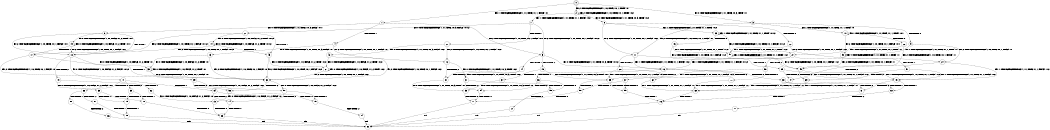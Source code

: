 digraph BCG {
size = "7, 10.5";
center = TRUE;
node [shape = circle];
0 [peripheries = 2];
0 -> 1 [label = "EX !1 !ATOMIC_EXCH_BRANCH (1, +1, TRUE, +1, 1, FALSE) !:0:"];
0 -> 2 [label = "EX !2 !ATOMIC_EXCH_BRANCH (1, +0, TRUE, +0, 1, TRUE) !:0:"];
0 -> 3 [label = "EX !0 !ATOMIC_EXCH_BRANCH (1, +1, TRUE, +0, 3, TRUE) !:0:"];
1 -> 4 [label = "TERMINATE !1"];
1 -> 5 [label = "EX !2 !ATOMIC_EXCH_BRANCH (1, +0, TRUE, +0, 1, FALSE) !:0:1:"];
1 -> 6 [label = "EX !0 !ATOMIC_EXCH_BRANCH (1, +1, TRUE, +0, 3, FALSE) !:0:1:"];
2 -> 7 [label = "EX !1 !ATOMIC_EXCH_BRANCH (1, +1, TRUE, +1, 1, FALSE) !:0:2:"];
2 -> 8 [label = "EX !0 !ATOMIC_EXCH_BRANCH (1, +1, TRUE, +0, 3, TRUE) !:0:2:"];
2 -> 2 [label = "EX !2 !ATOMIC_EXCH_BRANCH (1, +0, TRUE, +0, 1, TRUE) !:0:2:"];
3 -> 9 [label = "TERMINATE !0"];
3 -> 10 [label = "EX !1 !ATOMIC_EXCH_BRANCH (1, +1, TRUE, +1, 1, TRUE) !:0:"];
3 -> 11 [label = "EX !2 !ATOMIC_EXCH_BRANCH (1, +0, TRUE, +0, 1, FALSE) !:0:"];
4 -> 12 [label = "EX !2 !ATOMIC_EXCH_BRANCH (1, +0, TRUE, +0, 1, FALSE) !:0:"];
4 -> 13 [label = "EX !0 !ATOMIC_EXCH_BRANCH (1, +1, TRUE, +0, 3, FALSE) !:0:"];
5 -> 14 [label = "TERMINATE !1"];
5 -> 15 [label = "TERMINATE !2"];
5 -> 16 [label = "EX !0 !ATOMIC_EXCH_BRANCH (1, +1, TRUE, +0, 3, TRUE) !:0:1:2:"];
6 -> 17 [label = "TERMINATE !1"];
6 -> 18 [label = "EX !2 !ATOMIC_EXCH_BRANCH (1, +0, TRUE, +0, 1, FALSE) !:0:1:"];
6 -> 19 [label = "EX !0 !ATOMIC_EXCH_BRANCH (1, +0, FALSE, +1, 2, TRUE) !:0:1:"];
7 -> 20 [label = "TERMINATE !1"];
7 -> 21 [label = "EX !0 !ATOMIC_EXCH_BRANCH (1, +1, TRUE, +0, 3, FALSE) !:0:1:2:"];
7 -> 5 [label = "EX !2 !ATOMIC_EXCH_BRANCH (1, +0, TRUE, +0, 1, FALSE) !:0:1:2:"];
8 -> 22 [label = "TERMINATE !0"];
8 -> 23 [label = "EX !1 !ATOMIC_EXCH_BRANCH (1, +1, TRUE, +1, 1, TRUE) !:0:2:"];
8 -> 11 [label = "EX !2 !ATOMIC_EXCH_BRANCH (1, +0, TRUE, +0, 1, FALSE) !:0:2:"];
9 -> 24 [label = "EX !2 !ATOMIC_EXCH_BRANCH (1, +0, TRUE, +0, 1, FALSE) !:1:"];
9 -> 25 [label = "EX !1 !ATOMIC_EXCH_BRANCH (1, +1, TRUE, +1, 1, TRUE) !:1:"];
10 -> 26 [label = "TERMINATE !0"];
10 -> 27 [label = "EX !2 !ATOMIC_EXCH_BRANCH (1, +0, TRUE, +0, 1, FALSE) !:0:1:"];
10 -> 10 [label = "EX !1 !ATOMIC_EXCH_BRANCH (1, +1, TRUE, +1, 1, TRUE) !:0:1:"];
11 -> 28 [label = "TERMINATE !2"];
11 -> 29 [label = "TERMINATE !0"];
11 -> 16 [label = "EX !1 !ATOMIC_EXCH_BRANCH (1, +1, TRUE, +1, 1, FALSE) !:0:2:"];
12 -> 30 [label = "TERMINATE !2"];
12 -> 31 [label = "EX !0 !ATOMIC_EXCH_BRANCH (1, +1, TRUE, +0, 3, TRUE) !:0:2:"];
13 -> 32 [label = "EX !2 !ATOMIC_EXCH_BRANCH (1, +0, TRUE, +0, 1, FALSE) !:0:"];
13 -> 33 [label = "EX !0 !ATOMIC_EXCH_BRANCH (1, +0, FALSE, +1, 2, TRUE) !:0:"];
14 -> 30 [label = "TERMINATE !2"];
14 -> 31 [label = "EX !0 !ATOMIC_EXCH_BRANCH (1, +1, TRUE, +0, 3, TRUE) !:0:2:"];
15 -> 34 [label = "TERMINATE !1"];
15 -> 35 [label = "EX !0 !ATOMIC_EXCH_BRANCH (1, +1, TRUE, +0, 3, TRUE) !:0:1:"];
16 -> 36 [label = "TERMINATE !1"];
16 -> 37 [label = "TERMINATE !2"];
16 -> 38 [label = "TERMINATE !0"];
17 -> 32 [label = "EX !2 !ATOMIC_EXCH_BRANCH (1, +0, TRUE, +0, 1, FALSE) !:0:"];
17 -> 33 [label = "EX !0 !ATOMIC_EXCH_BRANCH (1, +0, FALSE, +1, 2, TRUE) !:0:"];
18 -> 39 [label = "TERMINATE !1"];
18 -> 40 [label = "TERMINATE !2"];
18 -> 41 [label = "EX !0 !ATOMIC_EXCH_BRANCH (1, +0, FALSE, +1, 2, FALSE) !:0:1:2:"];
19 -> 17 [label = "TERMINATE !1"];
19 -> 18 [label = "EX !2 !ATOMIC_EXCH_BRANCH (1, +0, TRUE, +0, 1, FALSE) !:0:1:"];
19 -> 19 [label = "EX !0 !ATOMIC_EXCH_BRANCH (1, +0, FALSE, +1, 2, TRUE) !:0:1:"];
20 -> 42 [label = "EX !0 !ATOMIC_EXCH_BRANCH (1, +1, TRUE, +0, 3, FALSE) !:0:2:"];
20 -> 12 [label = "EX !2 !ATOMIC_EXCH_BRANCH (1, +0, TRUE, +0, 1, FALSE) !:0:2:"];
21 -> 43 [label = "TERMINATE !1"];
21 -> 18 [label = "EX !2 !ATOMIC_EXCH_BRANCH (1, +0, TRUE, +0, 1, FALSE) !:0:1:2:"];
21 -> 44 [label = "EX !0 !ATOMIC_EXCH_BRANCH (1, +0, FALSE, +1, 2, TRUE) !:0:1:2:"];
22 -> 45 [label = "EX !1 !ATOMIC_EXCH_BRANCH (1, +1, TRUE, +1, 1, TRUE) !:1:2:"];
22 -> 24 [label = "EX !2 !ATOMIC_EXCH_BRANCH (1, +0, TRUE, +0, 1, FALSE) !:1:2:"];
23 -> 46 [label = "TERMINATE !0"];
23 -> 27 [label = "EX !2 !ATOMIC_EXCH_BRANCH (1, +0, TRUE, +0, 1, FALSE) !:0:1:2:"];
23 -> 23 [label = "EX !1 !ATOMIC_EXCH_BRANCH (1, +1, TRUE, +1, 1, TRUE) !:0:1:2:"];
24 -> 47 [label = "TERMINATE !2"];
24 -> 48 [label = "EX !1 !ATOMIC_EXCH_BRANCH (1, +1, TRUE, +1, 1, FALSE) !:1:2:"];
25 -> 49 [label = "EX !2 !ATOMIC_EXCH_BRANCH (1, +0, TRUE, +0, 1, FALSE) !:1:"];
25 -> 25 [label = "EX !1 !ATOMIC_EXCH_BRANCH (1, +1, TRUE, +1, 1, TRUE) !:1:"];
26 -> 49 [label = "EX !2 !ATOMIC_EXCH_BRANCH (1, +0, TRUE, +0, 1, FALSE) !:1:"];
26 -> 25 [label = "EX !1 !ATOMIC_EXCH_BRANCH (1, +1, TRUE, +1, 1, TRUE) !:1:"];
27 -> 50 [label = "TERMINATE !2"];
27 -> 51 [label = "TERMINATE !0"];
27 -> 16 [label = "EX !1 !ATOMIC_EXCH_BRANCH (1, +1, TRUE, +1, 1, FALSE) !:0:1:2:"];
28 -> 52 [label = "TERMINATE !0"];
28 -> 35 [label = "EX !1 !ATOMIC_EXCH_BRANCH (1, +1, TRUE, +1, 1, FALSE) !:0:"];
29 -> 47 [label = "TERMINATE !2"];
29 -> 48 [label = "EX !1 !ATOMIC_EXCH_BRANCH (1, +1, TRUE, +1, 1, FALSE) !:1:2:"];
30 -> 53 [label = "EX !0 !ATOMIC_EXCH_BRANCH (1, +1, TRUE, +0, 3, TRUE) !:0:"];
31 -> 54 [label = "TERMINATE !2"];
31 -> 55 [label = "TERMINATE !0"];
32 -> 56 [label = "TERMINATE !2"];
32 -> 57 [label = "EX !0 !ATOMIC_EXCH_BRANCH (1, +0, FALSE, +1, 2, FALSE) !:0:2:"];
33 -> 32 [label = "EX !2 !ATOMIC_EXCH_BRANCH (1, +0, TRUE, +0, 1, FALSE) !:0:"];
33 -> 33 [label = "EX !0 !ATOMIC_EXCH_BRANCH (1, +0, FALSE, +1, 2, TRUE) !:0:"];
34 -> 53 [label = "EX !0 !ATOMIC_EXCH_BRANCH (1, +1, TRUE, +0, 3, TRUE) !:0:"];
35 -> 58 [label = "TERMINATE !1"];
35 -> 59 [label = "TERMINATE !0"];
36 -> 54 [label = "TERMINATE !2"];
36 -> 55 [label = "TERMINATE !0"];
37 -> 58 [label = "TERMINATE !1"];
37 -> 59 [label = "TERMINATE !0"];
38 -> 60 [label = "TERMINATE !1"];
38 -> 61 [label = "TERMINATE !2"];
39 -> 56 [label = "TERMINATE !2"];
39 -> 57 [label = "EX !0 !ATOMIC_EXCH_BRANCH (1, +0, FALSE, +1, 2, FALSE) !:0:2:"];
40 -> 62 [label = "TERMINATE !1"];
40 -> 63 [label = "EX !0 !ATOMIC_EXCH_BRANCH (1, +0, FALSE, +1, 2, FALSE) !:0:1:"];
41 -> 64 [label = "TERMINATE !1"];
41 -> 65 [label = "TERMINATE !2"];
41 -> 66 [label = "TERMINATE !0"];
42 -> 32 [label = "EX !2 !ATOMIC_EXCH_BRANCH (1, +0, TRUE, +0, 1, FALSE) !:0:2:"];
42 -> 67 [label = "EX !0 !ATOMIC_EXCH_BRANCH (1, +0, FALSE, +1, 2, TRUE) !:0:2:"];
43 -> 32 [label = "EX !2 !ATOMIC_EXCH_BRANCH (1, +0, TRUE, +0, 1, FALSE) !:0:2:"];
43 -> 67 [label = "EX !0 !ATOMIC_EXCH_BRANCH (1, +0, FALSE, +1, 2, TRUE) !:0:2:"];
44 -> 43 [label = "TERMINATE !1"];
44 -> 18 [label = "EX !2 !ATOMIC_EXCH_BRANCH (1, +0, TRUE, +0, 1, FALSE) !:0:1:2:"];
44 -> 44 [label = "EX !0 !ATOMIC_EXCH_BRANCH (1, +0, FALSE, +1, 2, TRUE) !:0:1:2:"];
45 -> 49 [label = "EX !2 !ATOMIC_EXCH_BRANCH (1, +0, TRUE, +0, 1, FALSE) !:1:2:"];
45 -> 45 [label = "EX !1 !ATOMIC_EXCH_BRANCH (1, +1, TRUE, +1, 1, TRUE) !:1:2:"];
46 -> 49 [label = "EX !2 !ATOMIC_EXCH_BRANCH (1, +0, TRUE, +0, 1, FALSE) !:1:2:"];
46 -> 45 [label = "EX !1 !ATOMIC_EXCH_BRANCH (1, +1, TRUE, +1, 1, TRUE) !:1:2:"];
47 -> 68 [label = "EX !1 !ATOMIC_EXCH_BRANCH (1, +1, TRUE, +1, 1, FALSE) !:1:"];
48 -> 60 [label = "TERMINATE !1"];
48 -> 61 [label = "TERMINATE !2"];
49 -> 69 [label = "TERMINATE !2"];
49 -> 48 [label = "EX !1 !ATOMIC_EXCH_BRANCH (1, +1, TRUE, +1, 1, FALSE) !:1:2:"];
50 -> 70 [label = "TERMINATE !0"];
50 -> 35 [label = "EX !1 !ATOMIC_EXCH_BRANCH (1, +1, TRUE, +1, 1, FALSE) !:0:1:"];
51 -> 69 [label = "TERMINATE !2"];
51 -> 48 [label = "EX !1 !ATOMIC_EXCH_BRANCH (1, +1, TRUE, +1, 1, FALSE) !:1:2:"];
52 -> 68 [label = "EX !1 !ATOMIC_EXCH_BRANCH (1, +1, TRUE, +1, 1, FALSE) !:1:"];
53 -> 71 [label = "TERMINATE !0"];
54 -> 71 [label = "TERMINATE !0"];
55 -> 72 [label = "TERMINATE !2"];
56 -> 73 [label = "EX !0 !ATOMIC_EXCH_BRANCH (1, +0, FALSE, +1, 2, FALSE) !:0:"];
57 -> 74 [label = "TERMINATE !2"];
57 -> 75 [label = "TERMINATE !0"];
58 -> 71 [label = "TERMINATE !0"];
59 -> 76 [label = "TERMINATE !1"];
60 -> 77 [label = "TERMINATE !2"];
61 -> 76 [label = "TERMINATE !1"];
62 -> 73 [label = "EX !0 !ATOMIC_EXCH_BRANCH (1, +0, FALSE, +1, 2, FALSE) !:0:"];
63 -> 78 [label = "TERMINATE !1"];
63 -> 79 [label = "TERMINATE !0"];
64 -> 74 [label = "TERMINATE !2"];
64 -> 75 [label = "TERMINATE !0"];
65 -> 78 [label = "TERMINATE !1"];
65 -> 79 [label = "TERMINATE !0"];
66 -> 80 [label = "TERMINATE !1"];
66 -> 81 [label = "TERMINATE !2"];
67 -> 32 [label = "EX !2 !ATOMIC_EXCH_BRANCH (1, +0, TRUE, +0, 1, FALSE) !:0:2:"];
67 -> 67 [label = "EX !0 !ATOMIC_EXCH_BRANCH (1, +0, FALSE, +1, 2, TRUE) !:0:2:"];
68 -> 76 [label = "TERMINATE !1"];
69 -> 68 [label = "EX !1 !ATOMIC_EXCH_BRANCH (1, +1, TRUE, +1, 1, FALSE) !:1:"];
70 -> 68 [label = "EX !1 !ATOMIC_EXCH_BRANCH (1, +1, TRUE, +1, 1, FALSE) !:1:"];
71 -> 82 [label = "exit"];
72 -> 82 [label = "exit"];
73 -> 83 [label = "TERMINATE !0"];
74 -> 83 [label = "TERMINATE !0"];
75 -> 84 [label = "TERMINATE !2"];
76 -> 82 [label = "exit"];
77 -> 82 [label = "exit"];
78 -> 83 [label = "TERMINATE !0"];
79 -> 85 [label = "TERMINATE !1"];
80 -> 86 [label = "TERMINATE !2"];
81 -> 85 [label = "TERMINATE !1"];
83 -> 82 [label = "exit"];
84 -> 82 [label = "exit"];
85 -> 82 [label = "exit"];
86 -> 82 [label = "exit"];
}

